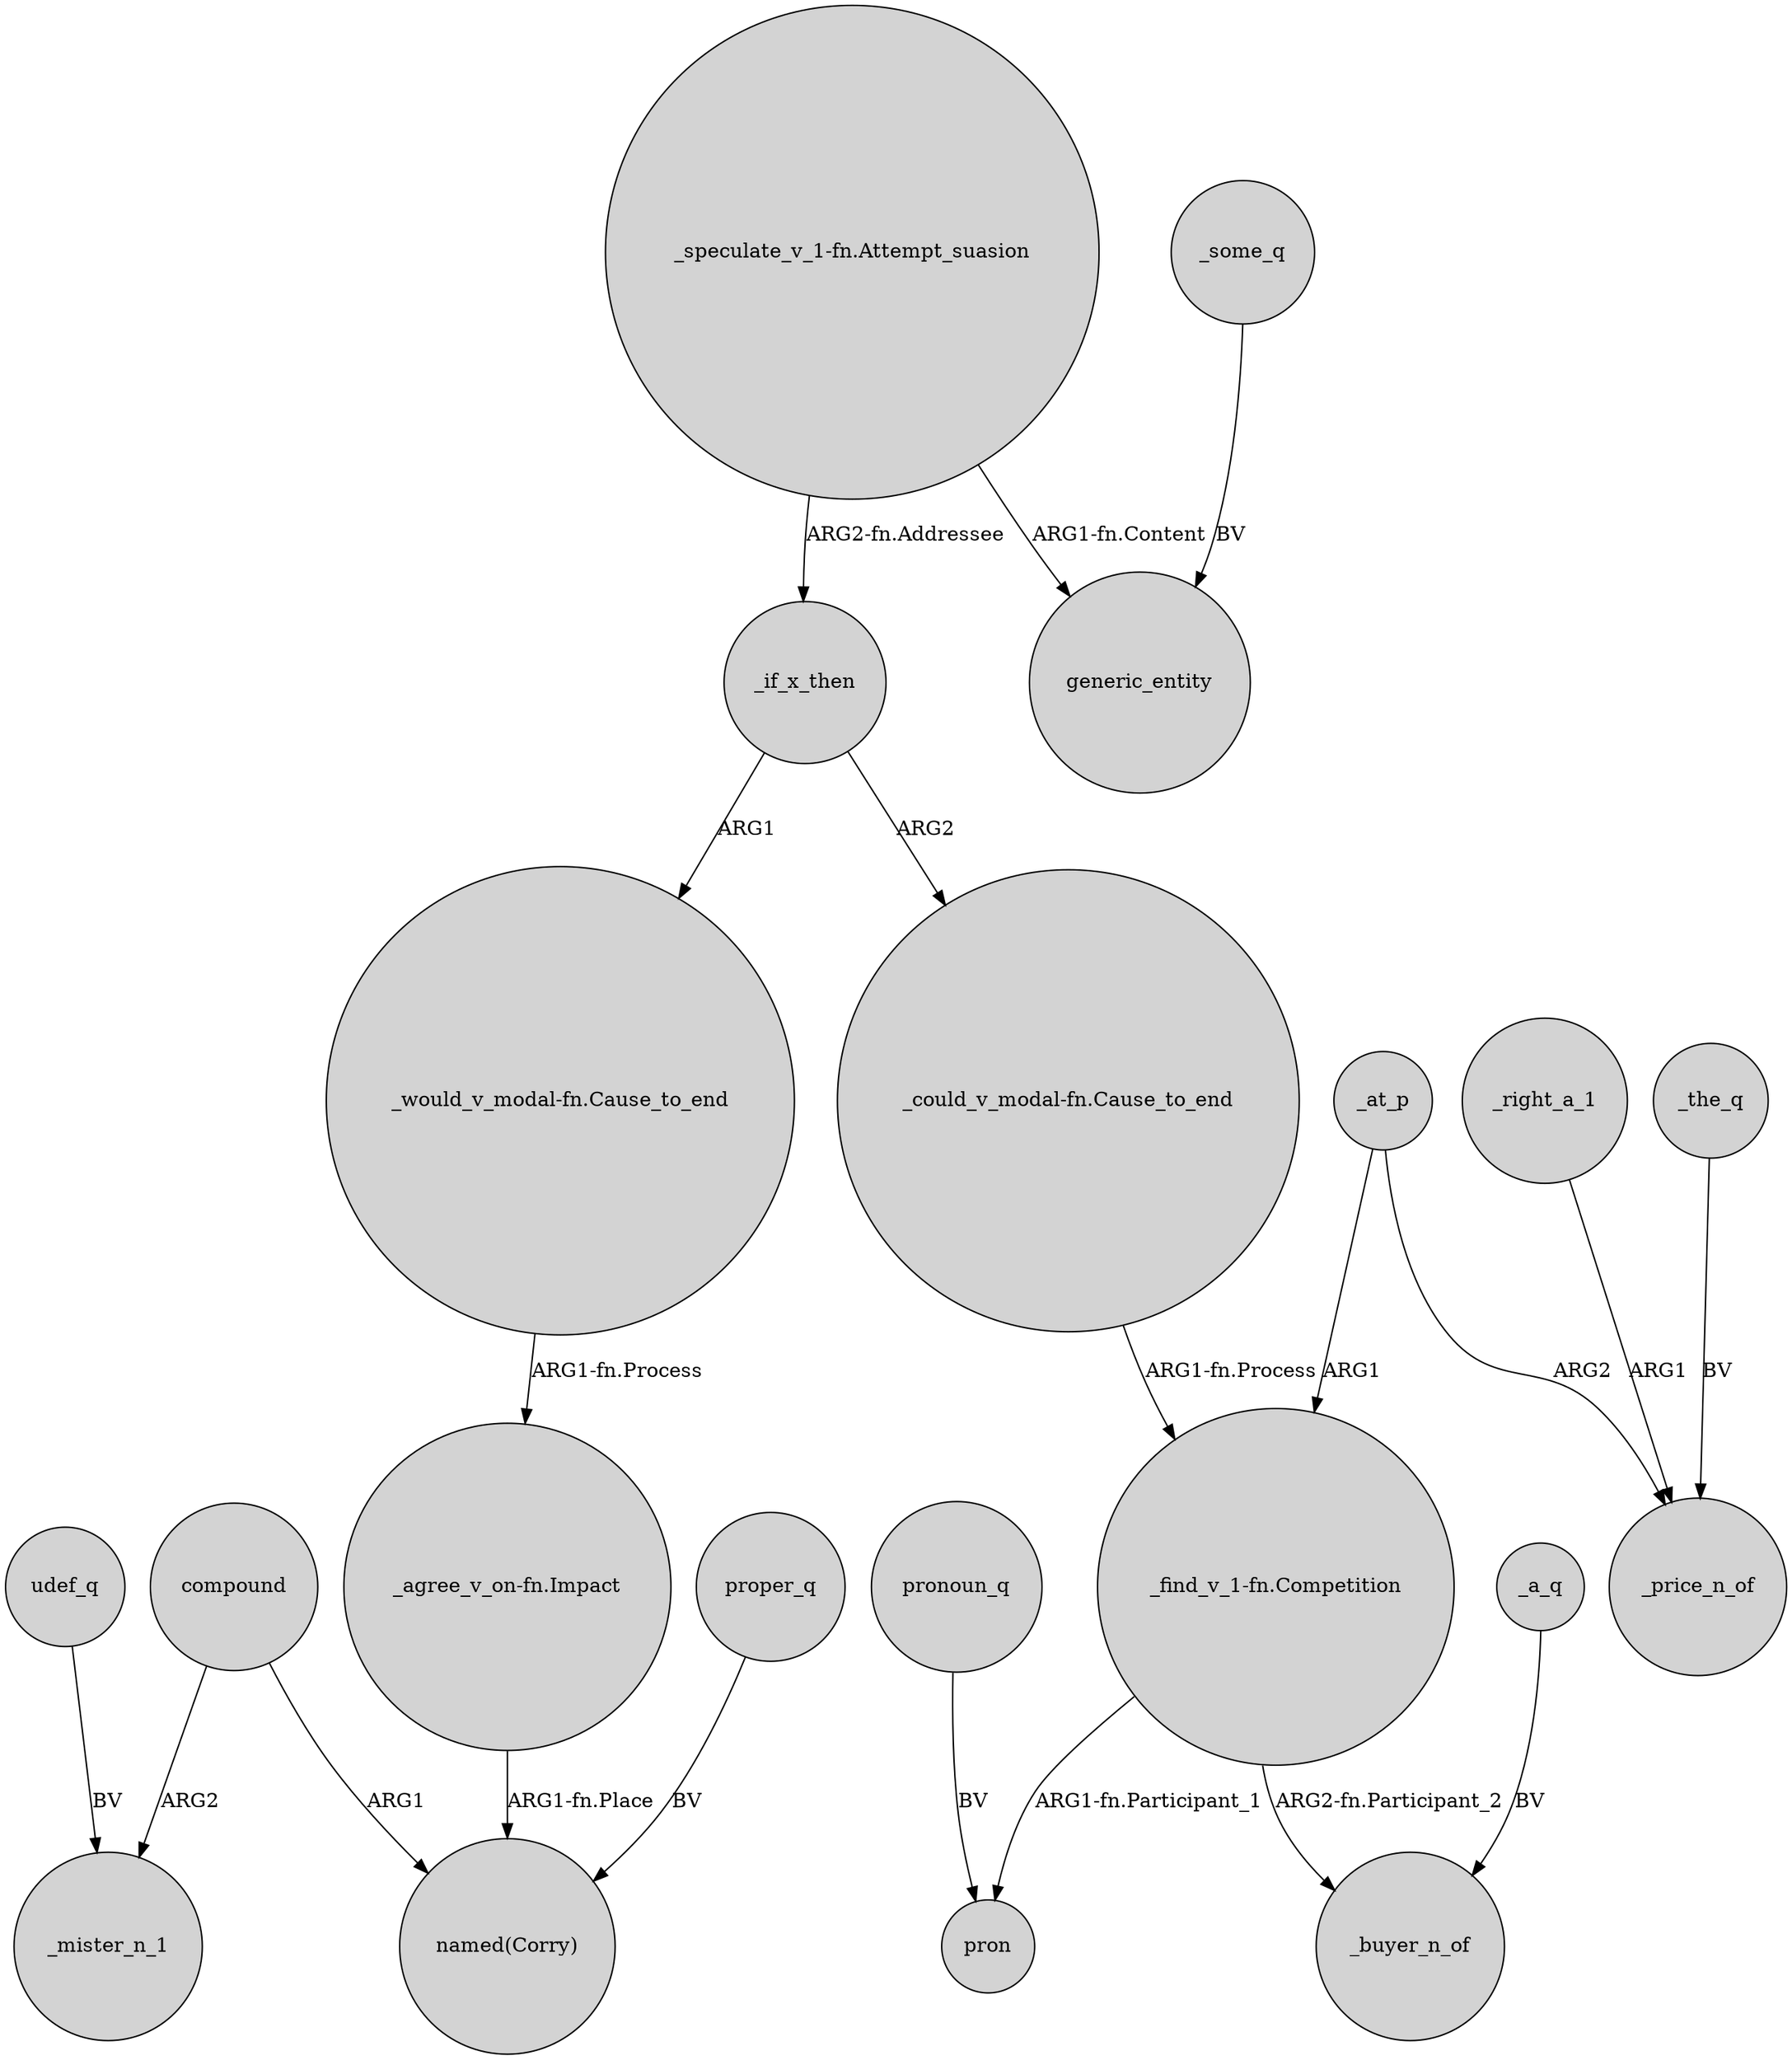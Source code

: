 digraph {
	node [shape=circle style=filled]
	compound -> _mister_n_1 [label=ARG2]
	"_agree_v_on-fn.Impact" -> "named(Corry)" [label="ARG1-fn.Place"]
	"_could_v_modal-fn.Cause_to_end" -> "_find_v_1-fn.Competition" [label="ARG1-fn.Process"]
	_if_x_then -> "_could_v_modal-fn.Cause_to_end" [label=ARG2]
	_at_p -> "_find_v_1-fn.Competition" [label=ARG1]
	udef_q -> _mister_n_1 [label=BV]
	_some_q -> generic_entity [label=BV]
	proper_q -> "named(Corry)" [label=BV]
	"_would_v_modal-fn.Cause_to_end" -> "_agree_v_on-fn.Impact" [label="ARG1-fn.Process"]
	pronoun_q -> pron [label=BV]
	_a_q -> _buyer_n_of [label=BV]
	"_find_v_1-fn.Competition" -> pron [label="ARG1-fn.Participant_1"]
	compound -> "named(Corry)" [label=ARG1]
	_at_p -> _price_n_of [label=ARG2]
	_right_a_1 -> _price_n_of [label=ARG1]
	"_find_v_1-fn.Competition" -> _buyer_n_of [label="ARG2-fn.Participant_2"]
	_the_q -> _price_n_of [label=BV]
	"_speculate_v_1-fn.Attempt_suasion" -> generic_entity [label="ARG1-fn.Content"]
	"_speculate_v_1-fn.Attempt_suasion" -> _if_x_then [label="ARG2-fn.Addressee"]
	_if_x_then -> "_would_v_modal-fn.Cause_to_end" [label=ARG1]
}
